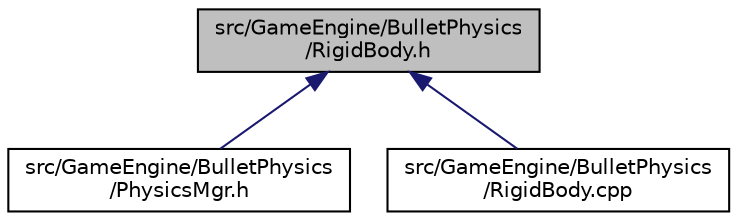 digraph "src/GameEngine/BulletPhysics/RigidBody.h"
{
  edge [fontname="Helvetica",fontsize="10",labelfontname="Helvetica",labelfontsize="10"];
  node [fontname="Helvetica",fontsize="10",shape=record];
  Node1 [label="src/GameEngine/BulletPhysics\l/RigidBody.h",height=0.2,width=0.4,color="black", fillcolor="grey75", style="filled" fontcolor="black"];
  Node1 -> Node2 [dir="back",color="midnightblue",fontsize="10",style="solid",fontname="Helvetica"];
  Node2 [label="src/GameEngine/BulletPhysics\l/PhysicsMgr.h",height=0.2,width=0.4,color="black", fillcolor="white", style="filled",URL="$_game_engine_2_bullet_physics_2_physics_mgr_8h.html"];
  Node1 -> Node3 [dir="back",color="midnightblue",fontsize="10",style="solid",fontname="Helvetica"];
  Node3 [label="src/GameEngine/BulletPhysics\l/RigidBody.cpp",height=0.2,width=0.4,color="black", fillcolor="white", style="filled",URL="$_rigid_body_8cpp.html"];
}
